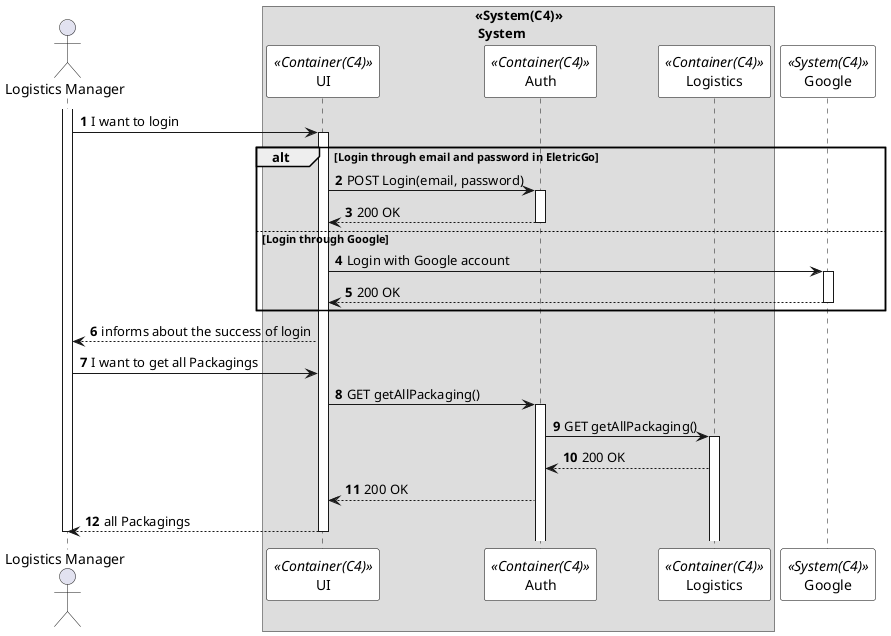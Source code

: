 @startuml getAllPackagingSD
autonumber

skinparam sequence {
ParticipantBorderColor black
ParticipantBackgroundColor white
}

actor "Logistics Manager" as manager
box "<<System(C4)>>\n System"
participant UI as UI <<Container(C4)>>
participant Auth as Auth <<Container(C4)>>
participant Logistics as Logistics <<Container(C4)>>
end box

participant Google as Google <<System(C4)>>
activate manager
manager->UI: I want to login
activate UI

alt Login through email and password in EletricGo

UI -> Auth: POST Login(email, password)
activate Auth

Auth --> UI: 200 OK
deactivate Auth

else Login through Google

UI -> Google: Login with Google account
activate Google
Google --> UI: 200 OK
deactivate Google

end



UI --> manager: informs about the success of login

manager -> UI: I want to get all Packagings

UI -> Auth: GET getAllPackaging()
activate Auth
Auth -> Logistics: GET getAllPackaging()
activate Logistics

Logistics --> Auth: 200 OK
Auth --> UI: 200 OK
UI --> manager: all Packagings

deactivate UI
deactivate manager
@enduml